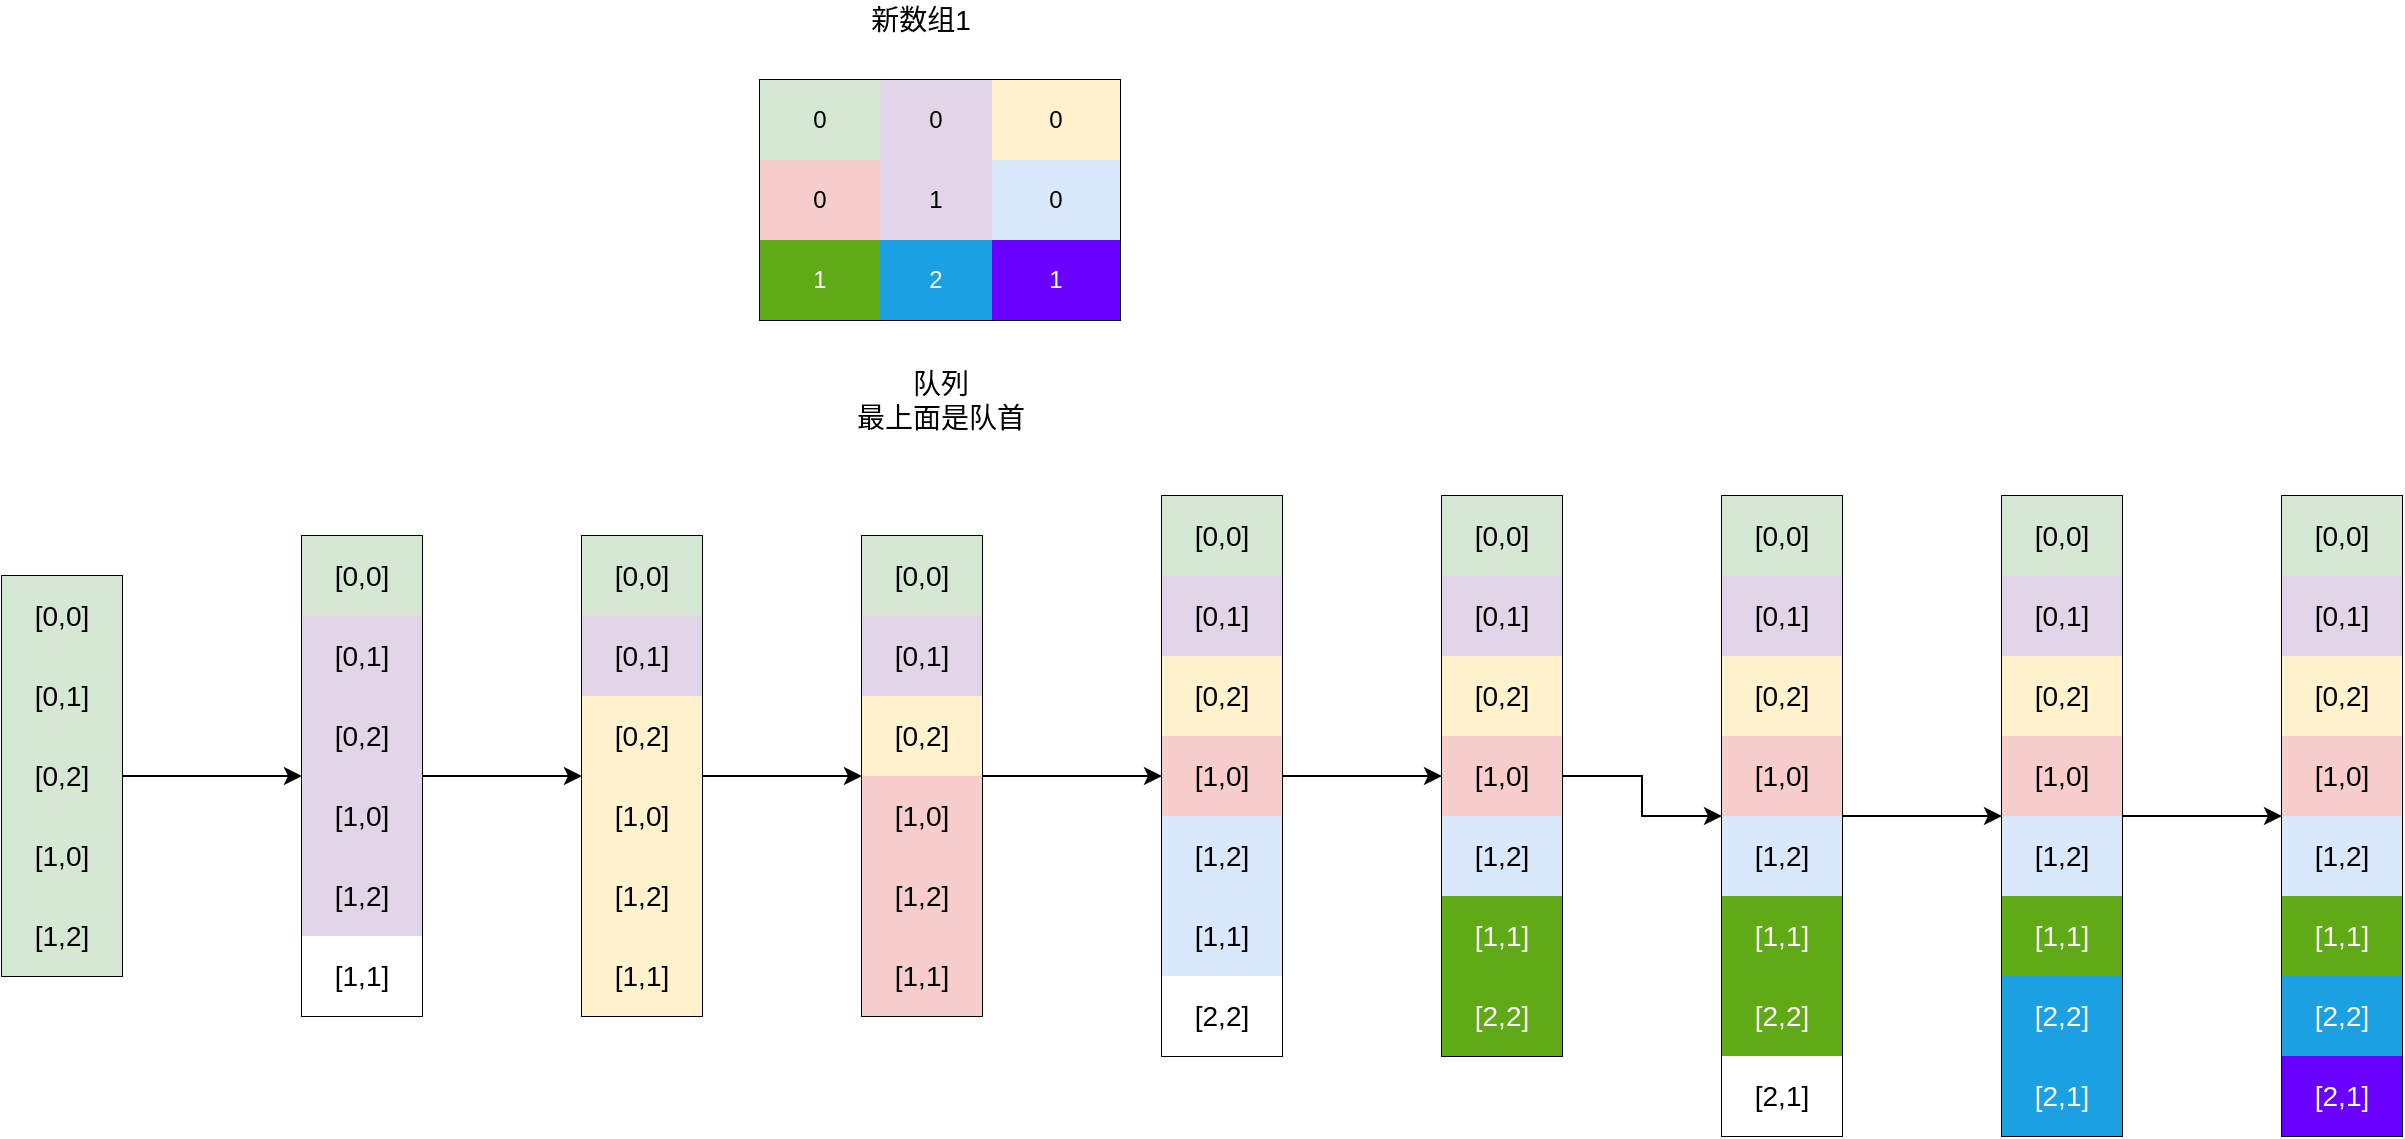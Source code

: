<mxfile version="15.8.7" type="device"><diagram id="gpqRvlJP2ENfsmj_Hd-X" name="第 1 页"><mxGraphModel dx="275" dy="749" grid="1" gridSize="10" guides="1" tooltips="1" connect="1" arrows="1" fold="1" page="1" pageScale="1" pageWidth="827" pageHeight="1169" math="0" shadow="0"><root><mxCell id="0"/><mxCell id="1" parent="0"/><mxCell id="A9WCzU37KXTnMRGUDedz-83" value="" style="shape=table;startSize=0;container=1;collapsible=0;childLayout=tableLayout;" vertex="1" parent="1"><mxGeometry x="1550" y="520" width="180" height="120" as="geometry"/></mxCell><mxCell id="A9WCzU37KXTnMRGUDedz-84" value="" style="shape=partialRectangle;collapsible=0;dropTarget=0;pointerEvents=0;fillColor=none;top=0;left=0;bottom=0;right=0;points=[[0,0.5],[1,0.5]];portConstraint=eastwest;" vertex="1" parent="A9WCzU37KXTnMRGUDedz-83"><mxGeometry width="180" height="40" as="geometry"/></mxCell><mxCell id="A9WCzU37KXTnMRGUDedz-85" value="0" style="shape=partialRectangle;html=1;whiteSpace=wrap;connectable=0;overflow=hidden;fillColor=#d5e8d4;top=0;left=0;bottom=0;right=0;pointerEvents=1;strokeColor=#82b366;" vertex="1" parent="A9WCzU37KXTnMRGUDedz-84"><mxGeometry width="60" height="40" as="geometry"><mxRectangle width="60" height="40" as="alternateBounds"/></mxGeometry></mxCell><mxCell id="A9WCzU37KXTnMRGUDedz-86" value="0" style="shape=partialRectangle;html=1;whiteSpace=wrap;connectable=0;overflow=hidden;fillColor=#e1d5e7;top=0;left=0;bottom=0;right=0;pointerEvents=1;strokeColor=#9673a6;" vertex="1" parent="A9WCzU37KXTnMRGUDedz-84"><mxGeometry x="60" width="56" height="40" as="geometry"><mxRectangle width="56" height="40" as="alternateBounds"/></mxGeometry></mxCell><mxCell id="A9WCzU37KXTnMRGUDedz-87" value="0" style="shape=partialRectangle;html=1;whiteSpace=wrap;connectable=0;overflow=hidden;fillColor=#fff2cc;top=0;left=0;bottom=0;right=0;pointerEvents=1;strokeColor=#d6b656;" vertex="1" parent="A9WCzU37KXTnMRGUDedz-84"><mxGeometry x="116" width="64" height="40" as="geometry"><mxRectangle width="64" height="40" as="alternateBounds"/></mxGeometry></mxCell><mxCell id="A9WCzU37KXTnMRGUDedz-88" value="" style="shape=partialRectangle;collapsible=0;dropTarget=0;pointerEvents=0;fillColor=none;top=0;left=0;bottom=0;right=0;points=[[0,0.5],[1,0.5]];portConstraint=eastwest;" vertex="1" parent="A9WCzU37KXTnMRGUDedz-83"><mxGeometry y="40" width="180" height="40" as="geometry"/></mxCell><mxCell id="A9WCzU37KXTnMRGUDedz-89" value="0" style="shape=partialRectangle;html=1;whiteSpace=wrap;connectable=0;overflow=hidden;fillColor=#f8cecc;top=0;left=0;bottom=0;right=0;pointerEvents=1;strokeColor=#b85450;" vertex="1" parent="A9WCzU37KXTnMRGUDedz-88"><mxGeometry width="60" height="40" as="geometry"><mxRectangle width="60" height="40" as="alternateBounds"/></mxGeometry></mxCell><mxCell id="A9WCzU37KXTnMRGUDedz-90" value="1" style="shape=partialRectangle;html=1;whiteSpace=wrap;connectable=0;overflow=hidden;fillColor=#e1d5e7;top=0;left=0;bottom=0;right=0;pointerEvents=1;strokeColor=#9673a6;" vertex="1" parent="A9WCzU37KXTnMRGUDedz-88"><mxGeometry x="60" width="56" height="40" as="geometry"><mxRectangle width="56" height="40" as="alternateBounds"/></mxGeometry></mxCell><mxCell id="A9WCzU37KXTnMRGUDedz-91" value="0" style="shape=partialRectangle;html=1;whiteSpace=wrap;connectable=0;overflow=hidden;fillColor=#dae8fc;top=0;left=0;bottom=0;right=0;pointerEvents=1;strokeColor=#6c8ebf;" vertex="1" parent="A9WCzU37KXTnMRGUDedz-88"><mxGeometry x="116" width="64" height="40" as="geometry"><mxRectangle width="64" height="40" as="alternateBounds"/></mxGeometry></mxCell><mxCell id="A9WCzU37KXTnMRGUDedz-92" value="" style="shape=partialRectangle;collapsible=0;dropTarget=0;pointerEvents=0;fillColor=none;top=0;left=0;bottom=0;right=0;points=[[0,0.5],[1,0.5]];portConstraint=eastwest;" vertex="1" parent="A9WCzU37KXTnMRGUDedz-83"><mxGeometry y="80" width="180" height="40" as="geometry"/></mxCell><mxCell id="A9WCzU37KXTnMRGUDedz-93" value="1" style="shape=partialRectangle;html=1;whiteSpace=wrap;connectable=0;overflow=hidden;fillColor=#60a917;top=0;left=0;bottom=0;right=0;pointerEvents=1;strokeColor=#2D7600;fontColor=#ffffff;" vertex="1" parent="A9WCzU37KXTnMRGUDedz-92"><mxGeometry width="60" height="40" as="geometry"><mxRectangle width="60" height="40" as="alternateBounds"/></mxGeometry></mxCell><mxCell id="A9WCzU37KXTnMRGUDedz-94" value="2" style="shape=partialRectangle;html=1;whiteSpace=wrap;connectable=0;overflow=hidden;fillColor=#1ba1e2;top=0;left=0;bottom=0;right=0;pointerEvents=1;fontColor=#ffffff;strokeColor=#006EAF;" vertex="1" parent="A9WCzU37KXTnMRGUDedz-92"><mxGeometry x="60" width="56" height="40" as="geometry"><mxRectangle width="56" height="40" as="alternateBounds"/></mxGeometry></mxCell><mxCell id="A9WCzU37KXTnMRGUDedz-95" value="1" style="shape=partialRectangle;html=1;whiteSpace=wrap;connectable=0;overflow=hidden;fillColor=#6a00ff;top=0;left=0;bottom=0;right=0;pointerEvents=1;fontColor=#ffffff;strokeColor=#3700CC;" vertex="1" parent="A9WCzU37KXTnMRGUDedz-92"><mxGeometry x="116" width="64" height="40" as="geometry"><mxRectangle width="64" height="40" as="alternateBounds"/></mxGeometry></mxCell><mxCell id="A9WCzU37KXTnMRGUDedz-96" value="新数组1" style="text;html=1;align=center;verticalAlign=middle;resizable=0;points=[];autosize=1;strokeColor=none;fillColor=none;fontSize=14;" vertex="1" parent="1"><mxGeometry x="1595" y="480" width="70" height="20" as="geometry"/></mxCell><mxCell id="A9WCzU37KXTnMRGUDedz-120" value="" style="edgeStyle=orthogonalEdgeStyle;rounded=0;orthogonalLoop=1;jettySize=auto;html=1;fontSize=14;" edge="1" parent="1" source="A9WCzU37KXTnMRGUDedz-97" target="A9WCzU37KXTnMRGUDedz-109"><mxGeometry relative="1" as="geometry"/></mxCell><mxCell id="A9WCzU37KXTnMRGUDedz-97" value="" style="shape=table;startSize=0;container=1;collapsible=0;childLayout=tableLayout;fontSize=14;" vertex="1" parent="1"><mxGeometry x="1171" y="768" width="60" height="200" as="geometry"/></mxCell><mxCell id="A9WCzU37KXTnMRGUDedz-98" value="" style="shape=partialRectangle;collapsible=0;dropTarget=0;pointerEvents=0;fillColor=none;top=0;left=0;bottom=0;right=0;points=[[0,0.5],[1,0.5]];portConstraint=eastwest;fontSize=14;" vertex="1" parent="A9WCzU37KXTnMRGUDedz-97"><mxGeometry width="60" height="40" as="geometry"/></mxCell><mxCell id="A9WCzU37KXTnMRGUDedz-99" value="[0,0]" style="shape=partialRectangle;html=1;whiteSpace=wrap;connectable=0;overflow=hidden;fillColor=#d5e8d4;top=0;left=0;bottom=0;right=0;pointerEvents=1;fontSize=14;strokeColor=#82b366;" vertex="1" parent="A9WCzU37KXTnMRGUDedz-98"><mxGeometry width="60" height="40" as="geometry"><mxRectangle width="60" height="40" as="alternateBounds"/></mxGeometry></mxCell><mxCell id="A9WCzU37KXTnMRGUDedz-100" value="" style="shape=partialRectangle;collapsible=0;dropTarget=0;pointerEvents=0;fillColor=none;top=0;left=0;bottom=0;right=0;points=[[0,0.5],[1,0.5]];portConstraint=eastwest;fontSize=14;" vertex="1" parent="A9WCzU37KXTnMRGUDedz-97"><mxGeometry y="40" width="60" height="40" as="geometry"/></mxCell><mxCell id="A9WCzU37KXTnMRGUDedz-101" value="&lt;span&gt;[0,1]&lt;/span&gt;" style="shape=partialRectangle;html=1;whiteSpace=wrap;connectable=0;overflow=hidden;fillColor=#d5e8d4;top=0;left=0;bottom=0;right=0;pointerEvents=1;fontSize=14;strokeColor=#82b366;" vertex="1" parent="A9WCzU37KXTnMRGUDedz-100"><mxGeometry width="60" height="40" as="geometry"><mxRectangle width="60" height="40" as="alternateBounds"/></mxGeometry></mxCell><mxCell id="A9WCzU37KXTnMRGUDedz-102" value="" style="shape=partialRectangle;collapsible=0;dropTarget=0;pointerEvents=0;fillColor=none;top=0;left=0;bottom=0;right=0;points=[[0,0.5],[1,0.5]];portConstraint=eastwest;fontSize=14;" vertex="1" parent="A9WCzU37KXTnMRGUDedz-97"><mxGeometry y="80" width="60" height="40" as="geometry"/></mxCell><mxCell id="A9WCzU37KXTnMRGUDedz-103" value="&lt;span&gt;[0,2]&lt;/span&gt;" style="shape=partialRectangle;html=1;whiteSpace=wrap;connectable=0;overflow=hidden;fillColor=#d5e8d4;top=0;left=0;bottom=0;right=0;pointerEvents=1;fontSize=14;strokeColor=#82b366;" vertex="1" parent="A9WCzU37KXTnMRGUDedz-102"><mxGeometry width="60" height="40" as="geometry"><mxRectangle width="60" height="40" as="alternateBounds"/></mxGeometry></mxCell><mxCell id="A9WCzU37KXTnMRGUDedz-104" value="" style="shape=partialRectangle;collapsible=0;dropTarget=0;pointerEvents=0;fillColor=none;top=0;left=0;bottom=0;right=0;points=[[0,0.5],[1,0.5]];portConstraint=eastwest;fontSize=14;" vertex="1" parent="A9WCzU37KXTnMRGUDedz-97"><mxGeometry y="120" width="60" height="40" as="geometry"/></mxCell><mxCell id="A9WCzU37KXTnMRGUDedz-105" value="&lt;span&gt;[1,0]&lt;/span&gt;" style="shape=partialRectangle;html=1;whiteSpace=wrap;connectable=0;overflow=hidden;fillColor=#d5e8d4;top=0;left=0;bottom=0;right=0;pointerEvents=1;fontSize=14;strokeColor=#82b366;" vertex="1" parent="A9WCzU37KXTnMRGUDedz-104"><mxGeometry width="60" height="40" as="geometry"><mxRectangle width="60" height="40" as="alternateBounds"/></mxGeometry></mxCell><mxCell id="A9WCzU37KXTnMRGUDedz-106" style="shape=partialRectangle;collapsible=0;dropTarget=0;pointerEvents=0;fillColor=none;top=0;left=0;bottom=0;right=0;points=[[0,0.5],[1,0.5]];portConstraint=eastwest;fontSize=14;" vertex="1" parent="A9WCzU37KXTnMRGUDedz-97"><mxGeometry y="160" width="60" height="40" as="geometry"/></mxCell><mxCell id="A9WCzU37KXTnMRGUDedz-107" value="&lt;span&gt;[1,2]&lt;/span&gt;" style="shape=partialRectangle;html=1;whiteSpace=wrap;connectable=0;overflow=hidden;fillColor=#d5e8d4;top=0;left=0;bottom=0;right=0;pointerEvents=1;fontSize=14;strokeColor=#82b366;" vertex="1" parent="A9WCzU37KXTnMRGUDedz-106"><mxGeometry width="60" height="40" as="geometry"><mxRectangle width="60" height="40" as="alternateBounds"/></mxGeometry></mxCell><mxCell id="A9WCzU37KXTnMRGUDedz-108" value="队列&lt;br&gt;最上面是队首&lt;br&gt;" style="text;html=1;align=center;verticalAlign=middle;resizable=0;points=[];autosize=1;strokeColor=none;fillColor=none;fontSize=14;" vertex="1" parent="1"><mxGeometry x="1590" y="660" width="100" height="40" as="geometry"/></mxCell><mxCell id="A9WCzU37KXTnMRGUDedz-142" value="" style="edgeStyle=orthogonalEdgeStyle;rounded=0;orthogonalLoop=1;jettySize=auto;html=1;fontSize=14;" edge="1" parent="1" source="A9WCzU37KXTnMRGUDedz-109" target="A9WCzU37KXTnMRGUDedz-129"><mxGeometry relative="1" as="geometry"/></mxCell><mxCell id="A9WCzU37KXTnMRGUDedz-109" value="" style="shape=table;startSize=0;container=1;collapsible=0;childLayout=tableLayout;fontSize=14;" vertex="1" parent="1"><mxGeometry x="1321" y="748" width="60" height="240" as="geometry"/></mxCell><mxCell id="A9WCzU37KXTnMRGUDedz-110" value="" style="shape=partialRectangle;collapsible=0;dropTarget=0;pointerEvents=0;fillColor=none;top=0;left=0;bottom=0;right=0;points=[[0,0.5],[1,0.5]];portConstraint=eastwest;fontSize=14;" vertex="1" parent="A9WCzU37KXTnMRGUDedz-109"><mxGeometry width="60" height="40" as="geometry"/></mxCell><mxCell id="A9WCzU37KXTnMRGUDedz-111" value="[0,0]" style="shape=partialRectangle;html=1;whiteSpace=wrap;connectable=0;overflow=hidden;fillColor=#d5e8d4;top=0;left=0;bottom=0;right=0;pointerEvents=1;fontSize=14;strokeColor=#82b366;" vertex="1" parent="A9WCzU37KXTnMRGUDedz-110"><mxGeometry width="60" height="40" as="geometry"><mxRectangle width="60" height="40" as="alternateBounds"/></mxGeometry></mxCell><mxCell id="A9WCzU37KXTnMRGUDedz-112" value="" style="shape=partialRectangle;collapsible=0;dropTarget=0;pointerEvents=0;fillColor=none;top=0;left=0;bottom=0;right=0;points=[[0,0.5],[1,0.5]];portConstraint=eastwest;fontSize=14;" vertex="1" parent="A9WCzU37KXTnMRGUDedz-109"><mxGeometry y="40" width="60" height="40" as="geometry"/></mxCell><mxCell id="A9WCzU37KXTnMRGUDedz-113" value="&lt;span&gt;[0,1]&lt;/span&gt;" style="shape=partialRectangle;html=1;whiteSpace=wrap;connectable=0;overflow=hidden;fillColor=#e1d5e7;top=0;left=0;bottom=0;right=0;pointerEvents=1;fontSize=14;strokeColor=#9673a6;" vertex="1" parent="A9WCzU37KXTnMRGUDedz-112"><mxGeometry width="60" height="40" as="geometry"><mxRectangle width="60" height="40" as="alternateBounds"/></mxGeometry></mxCell><mxCell id="A9WCzU37KXTnMRGUDedz-114" value="" style="shape=partialRectangle;collapsible=0;dropTarget=0;pointerEvents=0;fillColor=none;top=0;left=0;bottom=0;right=0;points=[[0,0.5],[1,0.5]];portConstraint=eastwest;fontSize=14;" vertex="1" parent="A9WCzU37KXTnMRGUDedz-109"><mxGeometry y="80" width="60" height="40" as="geometry"/></mxCell><mxCell id="A9WCzU37KXTnMRGUDedz-115" value="&lt;span&gt;[0,2]&lt;/span&gt;" style="shape=partialRectangle;html=1;whiteSpace=wrap;connectable=0;overflow=hidden;fillColor=#e1d5e7;top=0;left=0;bottom=0;right=0;pointerEvents=1;fontSize=14;strokeColor=#9673a6;" vertex="1" parent="A9WCzU37KXTnMRGUDedz-114"><mxGeometry width="60" height="40" as="geometry"><mxRectangle width="60" height="40" as="alternateBounds"/></mxGeometry></mxCell><mxCell id="A9WCzU37KXTnMRGUDedz-116" value="" style="shape=partialRectangle;collapsible=0;dropTarget=0;pointerEvents=0;fillColor=none;top=0;left=0;bottom=0;right=0;points=[[0,0.5],[1,0.5]];portConstraint=eastwest;fontSize=14;" vertex="1" parent="A9WCzU37KXTnMRGUDedz-109"><mxGeometry y="120" width="60" height="40" as="geometry"/></mxCell><mxCell id="A9WCzU37KXTnMRGUDedz-117" value="&lt;span&gt;[1,0]&lt;/span&gt;" style="shape=partialRectangle;html=1;whiteSpace=wrap;connectable=0;overflow=hidden;fillColor=#e1d5e7;top=0;left=0;bottom=0;right=0;pointerEvents=1;fontSize=14;strokeColor=#9673a6;" vertex="1" parent="A9WCzU37KXTnMRGUDedz-116"><mxGeometry width="60" height="40" as="geometry"><mxRectangle width="60" height="40" as="alternateBounds"/></mxGeometry></mxCell><mxCell id="A9WCzU37KXTnMRGUDedz-118" style="shape=partialRectangle;collapsible=0;dropTarget=0;pointerEvents=0;fillColor=none;top=0;left=0;bottom=0;right=0;points=[[0,0.5],[1,0.5]];portConstraint=eastwest;fontSize=14;" vertex="1" parent="A9WCzU37KXTnMRGUDedz-109"><mxGeometry y="160" width="60" height="40" as="geometry"/></mxCell><mxCell id="A9WCzU37KXTnMRGUDedz-119" value="&lt;span&gt;[1,2]&lt;/span&gt;" style="shape=partialRectangle;html=1;whiteSpace=wrap;connectable=0;overflow=hidden;fillColor=#e1d5e7;top=0;left=0;bottom=0;right=0;pointerEvents=1;fontSize=14;strokeColor=#9673a6;" vertex="1" parent="A9WCzU37KXTnMRGUDedz-118"><mxGeometry width="60" height="40" as="geometry"><mxRectangle width="60" height="40" as="alternateBounds"/></mxGeometry></mxCell><mxCell id="A9WCzU37KXTnMRGUDedz-125" style="shape=partialRectangle;collapsible=0;dropTarget=0;pointerEvents=0;fillColor=none;top=0;left=0;bottom=0;right=0;points=[[0,0.5],[1,0.5]];portConstraint=eastwest;fontSize=14;" vertex="1" parent="A9WCzU37KXTnMRGUDedz-109"><mxGeometry y="200" width="60" height="40" as="geometry"/></mxCell><mxCell id="A9WCzU37KXTnMRGUDedz-126" value="[1,1]" style="shape=partialRectangle;html=1;whiteSpace=wrap;connectable=0;overflow=hidden;top=0;left=0;bottom=0;right=0;pointerEvents=1;fontSize=14;" vertex="1" parent="A9WCzU37KXTnMRGUDedz-125"><mxGeometry width="60" height="40" as="geometry"><mxRectangle width="60" height="40" as="alternateBounds"/></mxGeometry></mxCell><mxCell id="A9WCzU37KXTnMRGUDedz-158" value="" style="edgeStyle=orthogonalEdgeStyle;rounded=0;orthogonalLoop=1;jettySize=auto;html=1;fontSize=14;" edge="1" parent="1" source="A9WCzU37KXTnMRGUDedz-129" target="A9WCzU37KXTnMRGUDedz-145"><mxGeometry relative="1" as="geometry"/></mxCell><mxCell id="A9WCzU37KXTnMRGUDedz-129" value="" style="shape=table;startSize=0;container=1;collapsible=0;childLayout=tableLayout;fontSize=14;" vertex="1" parent="1"><mxGeometry x="1461" y="748" width="60" height="240" as="geometry"/></mxCell><mxCell id="A9WCzU37KXTnMRGUDedz-130" value="" style="shape=partialRectangle;collapsible=0;dropTarget=0;pointerEvents=0;fillColor=none;top=0;left=0;bottom=0;right=0;points=[[0,0.5],[1,0.5]];portConstraint=eastwest;fontSize=14;" vertex="1" parent="A9WCzU37KXTnMRGUDedz-129"><mxGeometry width="60" height="40" as="geometry"/></mxCell><mxCell id="A9WCzU37KXTnMRGUDedz-131" value="[0,0]" style="shape=partialRectangle;html=1;whiteSpace=wrap;connectable=0;overflow=hidden;fillColor=#d5e8d4;top=0;left=0;bottom=0;right=0;pointerEvents=1;fontSize=14;strokeColor=#82b366;" vertex="1" parent="A9WCzU37KXTnMRGUDedz-130"><mxGeometry width="60" height="40" as="geometry"><mxRectangle width="60" height="40" as="alternateBounds"/></mxGeometry></mxCell><mxCell id="A9WCzU37KXTnMRGUDedz-132" value="" style="shape=partialRectangle;collapsible=0;dropTarget=0;pointerEvents=0;fillColor=none;top=0;left=0;bottom=0;right=0;points=[[0,0.5],[1,0.5]];portConstraint=eastwest;fontSize=14;" vertex="1" parent="A9WCzU37KXTnMRGUDedz-129"><mxGeometry y="40" width="60" height="40" as="geometry"/></mxCell><mxCell id="A9WCzU37KXTnMRGUDedz-133" value="&lt;span&gt;[0,1]&lt;/span&gt;" style="shape=partialRectangle;html=1;whiteSpace=wrap;connectable=0;overflow=hidden;fillColor=#e1d5e7;top=0;left=0;bottom=0;right=0;pointerEvents=1;fontSize=14;strokeColor=#9673a6;" vertex="1" parent="A9WCzU37KXTnMRGUDedz-132"><mxGeometry width="60" height="40" as="geometry"><mxRectangle width="60" height="40" as="alternateBounds"/></mxGeometry></mxCell><mxCell id="A9WCzU37KXTnMRGUDedz-134" value="" style="shape=partialRectangle;collapsible=0;dropTarget=0;pointerEvents=0;fillColor=none;top=0;left=0;bottom=0;right=0;points=[[0,0.5],[1,0.5]];portConstraint=eastwest;fontSize=14;" vertex="1" parent="A9WCzU37KXTnMRGUDedz-129"><mxGeometry y="80" width="60" height="40" as="geometry"/></mxCell><mxCell id="A9WCzU37KXTnMRGUDedz-135" value="&lt;span&gt;[0,2]&lt;/span&gt;" style="shape=partialRectangle;html=1;whiteSpace=wrap;connectable=0;overflow=hidden;fillColor=#fff2cc;top=0;left=0;bottom=0;right=0;pointerEvents=1;fontSize=14;strokeColor=#d6b656;" vertex="1" parent="A9WCzU37KXTnMRGUDedz-134"><mxGeometry width="60" height="40" as="geometry"><mxRectangle width="60" height="40" as="alternateBounds"/></mxGeometry></mxCell><mxCell id="A9WCzU37KXTnMRGUDedz-136" value="" style="shape=partialRectangle;collapsible=0;dropTarget=0;pointerEvents=0;fillColor=none;top=0;left=0;bottom=0;right=0;points=[[0,0.5],[1,0.5]];portConstraint=eastwest;fontSize=14;" vertex="1" parent="A9WCzU37KXTnMRGUDedz-129"><mxGeometry y="120" width="60" height="40" as="geometry"/></mxCell><mxCell id="A9WCzU37KXTnMRGUDedz-137" value="&lt;span&gt;[1,0]&lt;/span&gt;" style="shape=partialRectangle;html=1;whiteSpace=wrap;connectable=0;overflow=hidden;fillColor=#fff2cc;top=0;left=0;bottom=0;right=0;pointerEvents=1;fontSize=14;strokeColor=#d6b656;" vertex="1" parent="A9WCzU37KXTnMRGUDedz-136"><mxGeometry width="60" height="40" as="geometry"><mxRectangle width="60" height="40" as="alternateBounds"/></mxGeometry></mxCell><mxCell id="A9WCzU37KXTnMRGUDedz-138" style="shape=partialRectangle;collapsible=0;dropTarget=0;pointerEvents=0;fillColor=none;top=0;left=0;bottom=0;right=0;points=[[0,0.5],[1,0.5]];portConstraint=eastwest;fontSize=14;" vertex="1" parent="A9WCzU37KXTnMRGUDedz-129"><mxGeometry y="160" width="60" height="40" as="geometry"/></mxCell><mxCell id="A9WCzU37KXTnMRGUDedz-139" value="&lt;span&gt;[1,2]&lt;/span&gt;" style="shape=partialRectangle;html=1;whiteSpace=wrap;connectable=0;overflow=hidden;fillColor=#fff2cc;top=0;left=0;bottom=0;right=0;pointerEvents=1;fontSize=14;strokeColor=#d6b656;" vertex="1" parent="A9WCzU37KXTnMRGUDedz-138"><mxGeometry width="60" height="40" as="geometry"><mxRectangle width="60" height="40" as="alternateBounds"/></mxGeometry></mxCell><mxCell id="A9WCzU37KXTnMRGUDedz-140" style="shape=partialRectangle;collapsible=0;dropTarget=0;pointerEvents=0;fillColor=none;top=0;left=0;bottom=0;right=0;points=[[0,0.5],[1,0.5]];portConstraint=eastwest;fontSize=14;" vertex="1" parent="A9WCzU37KXTnMRGUDedz-129"><mxGeometry y="200" width="60" height="40" as="geometry"/></mxCell><mxCell id="A9WCzU37KXTnMRGUDedz-141" value="[1,1]" style="shape=partialRectangle;html=1;whiteSpace=wrap;connectable=0;overflow=hidden;fillColor=#fff2cc;top=0;left=0;bottom=0;right=0;pointerEvents=1;fontSize=14;strokeColor=#d6b656;" vertex="1" parent="A9WCzU37KXTnMRGUDedz-140"><mxGeometry width="60" height="40" as="geometry"><mxRectangle width="60" height="40" as="alternateBounds"/></mxGeometry></mxCell><mxCell id="A9WCzU37KXTnMRGUDedz-172" value="" style="edgeStyle=orthogonalEdgeStyle;rounded=0;orthogonalLoop=1;jettySize=auto;html=1;fontSize=14;" edge="1" parent="1" source="A9WCzU37KXTnMRGUDedz-145" target="A9WCzU37KXTnMRGUDedz-159"><mxGeometry relative="1" as="geometry"/></mxCell><mxCell id="A9WCzU37KXTnMRGUDedz-145" value="" style="shape=table;startSize=0;container=1;collapsible=0;childLayout=tableLayout;fontSize=14;" vertex="1" parent="1"><mxGeometry x="1601" y="748" width="60" height="240" as="geometry"/></mxCell><mxCell id="A9WCzU37KXTnMRGUDedz-146" value="" style="shape=partialRectangle;collapsible=0;dropTarget=0;pointerEvents=0;fillColor=none;top=0;left=0;bottom=0;right=0;points=[[0,0.5],[1,0.5]];portConstraint=eastwest;fontSize=14;" vertex="1" parent="A9WCzU37KXTnMRGUDedz-145"><mxGeometry width="60" height="40" as="geometry"/></mxCell><mxCell id="A9WCzU37KXTnMRGUDedz-147" value="[0,0]" style="shape=partialRectangle;html=1;whiteSpace=wrap;connectable=0;overflow=hidden;fillColor=#d5e8d4;top=0;left=0;bottom=0;right=0;pointerEvents=1;fontSize=14;strokeColor=#82b366;" vertex="1" parent="A9WCzU37KXTnMRGUDedz-146"><mxGeometry width="60" height="40" as="geometry"><mxRectangle width="60" height="40" as="alternateBounds"/></mxGeometry></mxCell><mxCell id="A9WCzU37KXTnMRGUDedz-148" value="" style="shape=partialRectangle;collapsible=0;dropTarget=0;pointerEvents=0;fillColor=none;top=0;left=0;bottom=0;right=0;points=[[0,0.5],[1,0.5]];portConstraint=eastwest;fontSize=14;" vertex="1" parent="A9WCzU37KXTnMRGUDedz-145"><mxGeometry y="40" width="60" height="40" as="geometry"/></mxCell><mxCell id="A9WCzU37KXTnMRGUDedz-149" value="&lt;span&gt;[0,1]&lt;/span&gt;" style="shape=partialRectangle;html=1;whiteSpace=wrap;connectable=0;overflow=hidden;fillColor=#e1d5e7;top=0;left=0;bottom=0;right=0;pointerEvents=1;fontSize=14;strokeColor=#9673a6;" vertex="1" parent="A9WCzU37KXTnMRGUDedz-148"><mxGeometry width="60" height="40" as="geometry"><mxRectangle width="60" height="40" as="alternateBounds"/></mxGeometry></mxCell><mxCell id="A9WCzU37KXTnMRGUDedz-150" value="" style="shape=partialRectangle;collapsible=0;dropTarget=0;pointerEvents=0;fillColor=none;top=0;left=0;bottom=0;right=0;points=[[0,0.5],[1,0.5]];portConstraint=eastwest;fontSize=14;" vertex="1" parent="A9WCzU37KXTnMRGUDedz-145"><mxGeometry y="80" width="60" height="40" as="geometry"/></mxCell><mxCell id="A9WCzU37KXTnMRGUDedz-151" value="&lt;span&gt;[0,2]&lt;/span&gt;" style="shape=partialRectangle;html=1;whiteSpace=wrap;connectable=0;overflow=hidden;fillColor=#fff2cc;top=0;left=0;bottom=0;right=0;pointerEvents=1;fontSize=14;strokeColor=#d6b656;" vertex="1" parent="A9WCzU37KXTnMRGUDedz-150"><mxGeometry width="60" height="40" as="geometry"><mxRectangle width="60" height="40" as="alternateBounds"/></mxGeometry></mxCell><mxCell id="A9WCzU37KXTnMRGUDedz-152" value="" style="shape=partialRectangle;collapsible=0;dropTarget=0;pointerEvents=0;fillColor=none;top=0;left=0;bottom=0;right=0;points=[[0,0.5],[1,0.5]];portConstraint=eastwest;fontSize=14;" vertex="1" parent="A9WCzU37KXTnMRGUDedz-145"><mxGeometry y="120" width="60" height="40" as="geometry"/></mxCell><mxCell id="A9WCzU37KXTnMRGUDedz-153" value="&lt;span&gt;[1,0]&lt;/span&gt;" style="shape=partialRectangle;html=1;whiteSpace=wrap;connectable=0;overflow=hidden;fillColor=#f8cecc;top=0;left=0;bottom=0;right=0;pointerEvents=1;fontSize=14;strokeColor=#b85450;" vertex="1" parent="A9WCzU37KXTnMRGUDedz-152"><mxGeometry width="60" height="40" as="geometry"><mxRectangle width="60" height="40" as="alternateBounds"/></mxGeometry></mxCell><mxCell id="A9WCzU37KXTnMRGUDedz-154" style="shape=partialRectangle;collapsible=0;dropTarget=0;pointerEvents=0;fillColor=none;top=0;left=0;bottom=0;right=0;points=[[0,0.5],[1,0.5]];portConstraint=eastwest;fontSize=14;" vertex="1" parent="A9WCzU37KXTnMRGUDedz-145"><mxGeometry y="160" width="60" height="40" as="geometry"/></mxCell><mxCell id="A9WCzU37KXTnMRGUDedz-155" value="&lt;span&gt;[1,2]&lt;/span&gt;" style="shape=partialRectangle;html=1;whiteSpace=wrap;connectable=0;overflow=hidden;fillColor=#f8cecc;top=0;left=0;bottom=0;right=0;pointerEvents=1;fontSize=14;strokeColor=#b85450;" vertex="1" parent="A9WCzU37KXTnMRGUDedz-154"><mxGeometry width="60" height="40" as="geometry"><mxRectangle width="60" height="40" as="alternateBounds"/></mxGeometry></mxCell><mxCell id="A9WCzU37KXTnMRGUDedz-156" style="shape=partialRectangle;collapsible=0;dropTarget=0;pointerEvents=0;fillColor=none;top=0;left=0;bottom=0;right=0;points=[[0,0.5],[1,0.5]];portConstraint=eastwest;fontSize=14;" vertex="1" parent="A9WCzU37KXTnMRGUDedz-145"><mxGeometry y="200" width="60" height="40" as="geometry"/></mxCell><mxCell id="A9WCzU37KXTnMRGUDedz-157" value="[1,1]" style="shape=partialRectangle;html=1;whiteSpace=wrap;connectable=0;overflow=hidden;fillColor=#f8cecc;top=0;left=0;bottom=0;right=0;pointerEvents=1;fontSize=14;strokeColor=#b85450;" vertex="1" parent="A9WCzU37KXTnMRGUDedz-156"><mxGeometry width="60" height="40" as="geometry"><mxRectangle width="60" height="40" as="alternateBounds"/></mxGeometry></mxCell><mxCell id="A9WCzU37KXTnMRGUDedz-192" value="" style="edgeStyle=orthogonalEdgeStyle;rounded=0;orthogonalLoop=1;jettySize=auto;html=1;fontSize=14;" edge="1" parent="1" source="A9WCzU37KXTnMRGUDedz-159" target="A9WCzU37KXTnMRGUDedz-177"><mxGeometry relative="1" as="geometry"/></mxCell><mxCell id="A9WCzU37KXTnMRGUDedz-159" value="" style="shape=table;startSize=0;container=1;collapsible=0;childLayout=tableLayout;fontSize=14;" vertex="1" parent="1"><mxGeometry x="1751" y="728" width="60" height="280" as="geometry"/></mxCell><mxCell id="A9WCzU37KXTnMRGUDedz-160" value="" style="shape=partialRectangle;collapsible=0;dropTarget=0;pointerEvents=0;fillColor=none;top=0;left=0;bottom=0;right=0;points=[[0,0.5],[1,0.5]];portConstraint=eastwest;fontSize=14;" vertex="1" parent="A9WCzU37KXTnMRGUDedz-159"><mxGeometry width="60" height="40" as="geometry"/></mxCell><mxCell id="A9WCzU37KXTnMRGUDedz-161" value="[0,0]" style="shape=partialRectangle;html=1;whiteSpace=wrap;connectable=0;overflow=hidden;fillColor=#d5e8d4;top=0;left=0;bottom=0;right=0;pointerEvents=1;fontSize=14;strokeColor=#82b366;" vertex="1" parent="A9WCzU37KXTnMRGUDedz-160"><mxGeometry width="60" height="40" as="geometry"><mxRectangle width="60" height="40" as="alternateBounds"/></mxGeometry></mxCell><mxCell id="A9WCzU37KXTnMRGUDedz-162" value="" style="shape=partialRectangle;collapsible=0;dropTarget=0;pointerEvents=0;fillColor=none;top=0;left=0;bottom=0;right=0;points=[[0,0.5],[1,0.5]];portConstraint=eastwest;fontSize=14;" vertex="1" parent="A9WCzU37KXTnMRGUDedz-159"><mxGeometry y="40" width="60" height="40" as="geometry"/></mxCell><mxCell id="A9WCzU37KXTnMRGUDedz-163" value="&lt;span&gt;[0,1]&lt;/span&gt;" style="shape=partialRectangle;html=1;whiteSpace=wrap;connectable=0;overflow=hidden;fillColor=#e1d5e7;top=0;left=0;bottom=0;right=0;pointerEvents=1;fontSize=14;strokeColor=#9673a6;" vertex="1" parent="A9WCzU37KXTnMRGUDedz-162"><mxGeometry width="60" height="40" as="geometry"><mxRectangle width="60" height="40" as="alternateBounds"/></mxGeometry></mxCell><mxCell id="A9WCzU37KXTnMRGUDedz-164" value="" style="shape=partialRectangle;collapsible=0;dropTarget=0;pointerEvents=0;fillColor=none;top=0;left=0;bottom=0;right=0;points=[[0,0.5],[1,0.5]];portConstraint=eastwest;fontSize=14;" vertex="1" parent="A9WCzU37KXTnMRGUDedz-159"><mxGeometry y="80" width="60" height="40" as="geometry"/></mxCell><mxCell id="A9WCzU37KXTnMRGUDedz-165" value="&lt;span&gt;[0,2]&lt;/span&gt;" style="shape=partialRectangle;html=1;whiteSpace=wrap;connectable=0;overflow=hidden;fillColor=#fff2cc;top=0;left=0;bottom=0;right=0;pointerEvents=1;fontSize=14;strokeColor=#d6b656;" vertex="1" parent="A9WCzU37KXTnMRGUDedz-164"><mxGeometry width="60" height="40" as="geometry"><mxRectangle width="60" height="40" as="alternateBounds"/></mxGeometry></mxCell><mxCell id="A9WCzU37KXTnMRGUDedz-166" value="" style="shape=partialRectangle;collapsible=0;dropTarget=0;pointerEvents=0;fillColor=none;top=0;left=0;bottom=0;right=0;points=[[0,0.5],[1,0.5]];portConstraint=eastwest;fontSize=14;" vertex="1" parent="A9WCzU37KXTnMRGUDedz-159"><mxGeometry y="120" width="60" height="40" as="geometry"/></mxCell><mxCell id="A9WCzU37KXTnMRGUDedz-167" value="&lt;span&gt;[1,0]&lt;/span&gt;" style="shape=partialRectangle;html=1;whiteSpace=wrap;connectable=0;overflow=hidden;fillColor=#f8cecc;top=0;left=0;bottom=0;right=0;pointerEvents=1;fontSize=14;strokeColor=#b85450;" vertex="1" parent="A9WCzU37KXTnMRGUDedz-166"><mxGeometry width="60" height="40" as="geometry"><mxRectangle width="60" height="40" as="alternateBounds"/></mxGeometry></mxCell><mxCell id="A9WCzU37KXTnMRGUDedz-168" style="shape=partialRectangle;collapsible=0;dropTarget=0;pointerEvents=0;fillColor=none;top=0;left=0;bottom=0;right=0;points=[[0,0.5],[1,0.5]];portConstraint=eastwest;fontSize=14;" vertex="1" parent="A9WCzU37KXTnMRGUDedz-159"><mxGeometry y="160" width="60" height="40" as="geometry"/></mxCell><mxCell id="A9WCzU37KXTnMRGUDedz-169" value="&lt;span&gt;[1,2]&lt;/span&gt;" style="shape=partialRectangle;html=1;whiteSpace=wrap;connectable=0;overflow=hidden;fillColor=#dae8fc;top=0;left=0;bottom=0;right=0;pointerEvents=1;fontSize=14;strokeColor=#6c8ebf;" vertex="1" parent="A9WCzU37KXTnMRGUDedz-168"><mxGeometry width="60" height="40" as="geometry"><mxRectangle width="60" height="40" as="alternateBounds"/></mxGeometry></mxCell><mxCell id="A9WCzU37KXTnMRGUDedz-170" style="shape=partialRectangle;collapsible=0;dropTarget=0;pointerEvents=0;fillColor=none;top=0;left=0;bottom=0;right=0;points=[[0,0.5],[1,0.5]];portConstraint=eastwest;fontSize=14;" vertex="1" parent="A9WCzU37KXTnMRGUDedz-159"><mxGeometry y="200" width="60" height="40" as="geometry"/></mxCell><mxCell id="A9WCzU37KXTnMRGUDedz-171" value="[1,1]" style="shape=partialRectangle;html=1;whiteSpace=wrap;connectable=0;overflow=hidden;fillColor=#dae8fc;top=0;left=0;bottom=0;right=0;pointerEvents=1;fontSize=14;strokeColor=#6c8ebf;" vertex="1" parent="A9WCzU37KXTnMRGUDedz-170"><mxGeometry width="60" height="40" as="geometry"><mxRectangle width="60" height="40" as="alternateBounds"/></mxGeometry></mxCell><mxCell id="A9WCzU37KXTnMRGUDedz-175" style="shape=partialRectangle;collapsible=0;dropTarget=0;pointerEvents=0;fillColor=none;top=0;left=0;bottom=0;right=0;points=[[0,0.5],[1,0.5]];portConstraint=eastwest;fontSize=14;" vertex="1" parent="A9WCzU37KXTnMRGUDedz-159"><mxGeometry y="240" width="60" height="40" as="geometry"/></mxCell><mxCell id="A9WCzU37KXTnMRGUDedz-176" value="[2,2]" style="shape=partialRectangle;html=1;whiteSpace=wrap;connectable=0;overflow=hidden;top=0;left=0;bottom=0;right=0;pointerEvents=1;fontSize=14;" vertex="1" parent="A9WCzU37KXTnMRGUDedz-175"><mxGeometry width="60" height="40" as="geometry"><mxRectangle width="60" height="40" as="alternateBounds"/></mxGeometry></mxCell><mxCell id="A9WCzU37KXTnMRGUDedz-208" value="" style="edgeStyle=orthogonalEdgeStyle;rounded=0;orthogonalLoop=1;jettySize=auto;html=1;fontSize=14;" edge="1" parent="1" source="A9WCzU37KXTnMRGUDedz-177" target="A9WCzU37KXTnMRGUDedz-193"><mxGeometry relative="1" as="geometry"/></mxCell><mxCell id="A9WCzU37KXTnMRGUDedz-177" value="" style="shape=table;startSize=0;container=1;collapsible=0;childLayout=tableLayout;fontSize=14;" vertex="1" parent="1"><mxGeometry x="1891" y="728" width="60" height="280" as="geometry"/></mxCell><mxCell id="A9WCzU37KXTnMRGUDedz-178" value="" style="shape=partialRectangle;collapsible=0;dropTarget=0;pointerEvents=0;fillColor=none;top=0;left=0;bottom=0;right=0;points=[[0,0.5],[1,0.5]];portConstraint=eastwest;fontSize=14;" vertex="1" parent="A9WCzU37KXTnMRGUDedz-177"><mxGeometry width="60" height="40" as="geometry"/></mxCell><mxCell id="A9WCzU37KXTnMRGUDedz-179" value="[0,0]" style="shape=partialRectangle;html=1;whiteSpace=wrap;connectable=0;overflow=hidden;fillColor=#d5e8d4;top=0;left=0;bottom=0;right=0;pointerEvents=1;fontSize=14;strokeColor=#82b366;" vertex="1" parent="A9WCzU37KXTnMRGUDedz-178"><mxGeometry width="60" height="40" as="geometry"><mxRectangle width="60" height="40" as="alternateBounds"/></mxGeometry></mxCell><mxCell id="A9WCzU37KXTnMRGUDedz-180" value="" style="shape=partialRectangle;collapsible=0;dropTarget=0;pointerEvents=0;fillColor=none;top=0;left=0;bottom=0;right=0;points=[[0,0.5],[1,0.5]];portConstraint=eastwest;fontSize=14;" vertex="1" parent="A9WCzU37KXTnMRGUDedz-177"><mxGeometry y="40" width="60" height="40" as="geometry"/></mxCell><mxCell id="A9WCzU37KXTnMRGUDedz-181" value="&lt;span&gt;[0,1]&lt;/span&gt;" style="shape=partialRectangle;html=1;whiteSpace=wrap;connectable=0;overflow=hidden;fillColor=#e1d5e7;top=0;left=0;bottom=0;right=0;pointerEvents=1;fontSize=14;strokeColor=#9673a6;" vertex="1" parent="A9WCzU37KXTnMRGUDedz-180"><mxGeometry width="60" height="40" as="geometry"><mxRectangle width="60" height="40" as="alternateBounds"/></mxGeometry></mxCell><mxCell id="A9WCzU37KXTnMRGUDedz-182" value="" style="shape=partialRectangle;collapsible=0;dropTarget=0;pointerEvents=0;fillColor=none;top=0;left=0;bottom=0;right=0;points=[[0,0.5],[1,0.5]];portConstraint=eastwest;fontSize=14;" vertex="1" parent="A9WCzU37KXTnMRGUDedz-177"><mxGeometry y="80" width="60" height="40" as="geometry"/></mxCell><mxCell id="A9WCzU37KXTnMRGUDedz-183" value="&lt;span&gt;[0,2]&lt;/span&gt;" style="shape=partialRectangle;html=1;whiteSpace=wrap;connectable=0;overflow=hidden;fillColor=#fff2cc;top=0;left=0;bottom=0;right=0;pointerEvents=1;fontSize=14;strokeColor=#d6b656;" vertex="1" parent="A9WCzU37KXTnMRGUDedz-182"><mxGeometry width="60" height="40" as="geometry"><mxRectangle width="60" height="40" as="alternateBounds"/></mxGeometry></mxCell><mxCell id="A9WCzU37KXTnMRGUDedz-184" value="" style="shape=partialRectangle;collapsible=0;dropTarget=0;pointerEvents=0;fillColor=none;top=0;left=0;bottom=0;right=0;points=[[0,0.5],[1,0.5]];portConstraint=eastwest;fontSize=14;" vertex="1" parent="A9WCzU37KXTnMRGUDedz-177"><mxGeometry y="120" width="60" height="40" as="geometry"/></mxCell><mxCell id="A9WCzU37KXTnMRGUDedz-185" value="&lt;span&gt;[1,0]&lt;/span&gt;" style="shape=partialRectangle;html=1;whiteSpace=wrap;connectable=0;overflow=hidden;fillColor=#f8cecc;top=0;left=0;bottom=0;right=0;pointerEvents=1;fontSize=14;strokeColor=#b85450;" vertex="1" parent="A9WCzU37KXTnMRGUDedz-184"><mxGeometry width="60" height="40" as="geometry"><mxRectangle width="60" height="40" as="alternateBounds"/></mxGeometry></mxCell><mxCell id="A9WCzU37KXTnMRGUDedz-186" style="shape=partialRectangle;collapsible=0;dropTarget=0;pointerEvents=0;fillColor=none;top=0;left=0;bottom=0;right=0;points=[[0,0.5],[1,0.5]];portConstraint=eastwest;fontSize=14;" vertex="1" parent="A9WCzU37KXTnMRGUDedz-177"><mxGeometry y="160" width="60" height="40" as="geometry"/></mxCell><mxCell id="A9WCzU37KXTnMRGUDedz-187" value="&lt;span&gt;[1,2]&lt;/span&gt;" style="shape=partialRectangle;html=1;whiteSpace=wrap;connectable=0;overflow=hidden;fillColor=#dae8fc;top=0;left=0;bottom=0;right=0;pointerEvents=1;fontSize=14;strokeColor=#6c8ebf;" vertex="1" parent="A9WCzU37KXTnMRGUDedz-186"><mxGeometry width="60" height="40" as="geometry"><mxRectangle width="60" height="40" as="alternateBounds"/></mxGeometry></mxCell><mxCell id="A9WCzU37KXTnMRGUDedz-188" style="shape=partialRectangle;collapsible=0;dropTarget=0;pointerEvents=0;fillColor=none;top=0;left=0;bottom=0;right=0;points=[[0,0.5],[1,0.5]];portConstraint=eastwest;fontSize=14;" vertex="1" parent="A9WCzU37KXTnMRGUDedz-177"><mxGeometry y="200" width="60" height="40" as="geometry"/></mxCell><mxCell id="A9WCzU37KXTnMRGUDedz-189" value="[1,1]" style="shape=partialRectangle;html=1;whiteSpace=wrap;connectable=0;overflow=hidden;fillColor=#60a917;top=0;left=0;bottom=0;right=0;pointerEvents=1;fontSize=14;strokeColor=#2D7600;fontColor=#ffffff;" vertex="1" parent="A9WCzU37KXTnMRGUDedz-188"><mxGeometry width="60" height="40" as="geometry"><mxRectangle width="60" height="40" as="alternateBounds"/></mxGeometry></mxCell><mxCell id="A9WCzU37KXTnMRGUDedz-190" style="shape=partialRectangle;collapsible=0;dropTarget=0;pointerEvents=0;fillColor=none;top=0;left=0;bottom=0;right=0;points=[[0,0.5],[1,0.5]];portConstraint=eastwest;fontSize=14;" vertex="1" parent="A9WCzU37KXTnMRGUDedz-177"><mxGeometry y="240" width="60" height="40" as="geometry"/></mxCell><mxCell id="A9WCzU37KXTnMRGUDedz-191" value="[2,2]" style="shape=partialRectangle;html=1;whiteSpace=wrap;connectable=0;overflow=hidden;top=0;left=0;bottom=0;right=0;pointerEvents=1;fontSize=14;fillColor=#60a917;fontColor=#ffffff;strokeColor=#2D7600;" vertex="1" parent="A9WCzU37KXTnMRGUDedz-190"><mxGeometry width="60" height="40" as="geometry"><mxRectangle width="60" height="40" as="alternateBounds"/></mxGeometry></mxCell><mxCell id="A9WCzU37KXTnMRGUDedz-228" value="" style="edgeStyle=orthogonalEdgeStyle;rounded=0;orthogonalLoop=1;jettySize=auto;html=1;fontSize=14;" edge="1" parent="1" source="A9WCzU37KXTnMRGUDedz-193" target="A9WCzU37KXTnMRGUDedz-211"><mxGeometry relative="1" as="geometry"/></mxCell><mxCell id="A9WCzU37KXTnMRGUDedz-193" value="" style="shape=table;startSize=0;container=1;collapsible=0;childLayout=tableLayout;fontSize=14;" vertex="1" parent="1"><mxGeometry x="2031" y="728" width="60" height="320" as="geometry"/></mxCell><mxCell id="A9WCzU37KXTnMRGUDedz-194" value="" style="shape=partialRectangle;collapsible=0;dropTarget=0;pointerEvents=0;fillColor=none;top=0;left=0;bottom=0;right=0;points=[[0,0.5],[1,0.5]];portConstraint=eastwest;fontSize=14;" vertex="1" parent="A9WCzU37KXTnMRGUDedz-193"><mxGeometry width="60" height="40" as="geometry"/></mxCell><mxCell id="A9WCzU37KXTnMRGUDedz-195" value="[0,0]" style="shape=partialRectangle;html=1;whiteSpace=wrap;connectable=0;overflow=hidden;fillColor=#d5e8d4;top=0;left=0;bottom=0;right=0;pointerEvents=1;fontSize=14;strokeColor=#82b366;" vertex="1" parent="A9WCzU37KXTnMRGUDedz-194"><mxGeometry width="60" height="40" as="geometry"><mxRectangle width="60" height="40" as="alternateBounds"/></mxGeometry></mxCell><mxCell id="A9WCzU37KXTnMRGUDedz-196" value="" style="shape=partialRectangle;collapsible=0;dropTarget=0;pointerEvents=0;fillColor=none;top=0;left=0;bottom=0;right=0;points=[[0,0.5],[1,0.5]];portConstraint=eastwest;fontSize=14;" vertex="1" parent="A9WCzU37KXTnMRGUDedz-193"><mxGeometry y="40" width="60" height="40" as="geometry"/></mxCell><mxCell id="A9WCzU37KXTnMRGUDedz-197" value="&lt;span&gt;[0,1]&lt;/span&gt;" style="shape=partialRectangle;html=1;whiteSpace=wrap;connectable=0;overflow=hidden;fillColor=#e1d5e7;top=0;left=0;bottom=0;right=0;pointerEvents=1;fontSize=14;strokeColor=#9673a6;" vertex="1" parent="A9WCzU37KXTnMRGUDedz-196"><mxGeometry width="60" height="40" as="geometry"><mxRectangle width="60" height="40" as="alternateBounds"/></mxGeometry></mxCell><mxCell id="A9WCzU37KXTnMRGUDedz-198" value="" style="shape=partialRectangle;collapsible=0;dropTarget=0;pointerEvents=0;fillColor=none;top=0;left=0;bottom=0;right=0;points=[[0,0.5],[1,0.5]];portConstraint=eastwest;fontSize=14;" vertex="1" parent="A9WCzU37KXTnMRGUDedz-193"><mxGeometry y="80" width="60" height="40" as="geometry"/></mxCell><mxCell id="A9WCzU37KXTnMRGUDedz-199" value="&lt;span&gt;[0,2]&lt;/span&gt;" style="shape=partialRectangle;html=1;whiteSpace=wrap;connectable=0;overflow=hidden;fillColor=#fff2cc;top=0;left=0;bottom=0;right=0;pointerEvents=1;fontSize=14;strokeColor=#d6b656;" vertex="1" parent="A9WCzU37KXTnMRGUDedz-198"><mxGeometry width="60" height="40" as="geometry"><mxRectangle width="60" height="40" as="alternateBounds"/></mxGeometry></mxCell><mxCell id="A9WCzU37KXTnMRGUDedz-200" value="" style="shape=partialRectangle;collapsible=0;dropTarget=0;pointerEvents=0;fillColor=none;top=0;left=0;bottom=0;right=0;points=[[0,0.5],[1,0.5]];portConstraint=eastwest;fontSize=14;" vertex="1" parent="A9WCzU37KXTnMRGUDedz-193"><mxGeometry y="120" width="60" height="40" as="geometry"/></mxCell><mxCell id="A9WCzU37KXTnMRGUDedz-201" value="&lt;span&gt;[1,0]&lt;/span&gt;" style="shape=partialRectangle;html=1;whiteSpace=wrap;connectable=0;overflow=hidden;fillColor=#f8cecc;top=0;left=0;bottom=0;right=0;pointerEvents=1;fontSize=14;strokeColor=#b85450;" vertex="1" parent="A9WCzU37KXTnMRGUDedz-200"><mxGeometry width="60" height="40" as="geometry"><mxRectangle width="60" height="40" as="alternateBounds"/></mxGeometry></mxCell><mxCell id="A9WCzU37KXTnMRGUDedz-202" style="shape=partialRectangle;collapsible=0;dropTarget=0;pointerEvents=0;fillColor=none;top=0;left=0;bottom=0;right=0;points=[[0,0.5],[1,0.5]];portConstraint=eastwest;fontSize=14;" vertex="1" parent="A9WCzU37KXTnMRGUDedz-193"><mxGeometry y="160" width="60" height="40" as="geometry"/></mxCell><mxCell id="A9WCzU37KXTnMRGUDedz-203" value="&lt;span&gt;[1,2]&lt;/span&gt;" style="shape=partialRectangle;html=1;whiteSpace=wrap;connectable=0;overflow=hidden;fillColor=#dae8fc;top=0;left=0;bottom=0;right=0;pointerEvents=1;fontSize=14;strokeColor=#6c8ebf;" vertex="1" parent="A9WCzU37KXTnMRGUDedz-202"><mxGeometry width="60" height="40" as="geometry"><mxRectangle width="60" height="40" as="alternateBounds"/></mxGeometry></mxCell><mxCell id="A9WCzU37KXTnMRGUDedz-204" style="shape=partialRectangle;collapsible=0;dropTarget=0;pointerEvents=0;fillColor=none;top=0;left=0;bottom=0;right=0;points=[[0,0.5],[1,0.5]];portConstraint=eastwest;fontSize=14;" vertex="1" parent="A9WCzU37KXTnMRGUDedz-193"><mxGeometry y="200" width="60" height="40" as="geometry"/></mxCell><mxCell id="A9WCzU37KXTnMRGUDedz-205" value="[1,1]" style="shape=partialRectangle;html=1;whiteSpace=wrap;connectable=0;overflow=hidden;fillColor=#60a917;top=0;left=0;bottom=0;right=0;pointerEvents=1;fontSize=14;strokeColor=#2D7600;fontColor=#ffffff;" vertex="1" parent="A9WCzU37KXTnMRGUDedz-204"><mxGeometry width="60" height="40" as="geometry"><mxRectangle width="60" height="40" as="alternateBounds"/></mxGeometry></mxCell><mxCell id="A9WCzU37KXTnMRGUDedz-206" style="shape=partialRectangle;collapsible=0;dropTarget=0;pointerEvents=0;fillColor=none;top=0;left=0;bottom=0;right=0;points=[[0,0.5],[1,0.5]];portConstraint=eastwest;fontSize=14;" vertex="1" parent="A9WCzU37KXTnMRGUDedz-193"><mxGeometry y="240" width="60" height="40" as="geometry"/></mxCell><mxCell id="A9WCzU37KXTnMRGUDedz-207" value="[2,2]" style="shape=partialRectangle;html=1;whiteSpace=wrap;connectable=0;overflow=hidden;fillColor=#60a917;top=0;left=0;bottom=0;right=0;pointerEvents=1;fontSize=14;strokeColor=#2D7600;fontColor=#ffffff;" vertex="1" parent="A9WCzU37KXTnMRGUDedz-206"><mxGeometry width="60" height="40" as="geometry"><mxRectangle width="60" height="40" as="alternateBounds"/></mxGeometry></mxCell><mxCell id="A9WCzU37KXTnMRGUDedz-209" style="shape=partialRectangle;collapsible=0;dropTarget=0;pointerEvents=0;fillColor=none;top=0;left=0;bottom=0;right=0;points=[[0,0.5],[1,0.5]];portConstraint=eastwest;fontSize=14;" vertex="1" parent="A9WCzU37KXTnMRGUDedz-193"><mxGeometry y="280" width="60" height="40" as="geometry"/></mxCell><mxCell id="A9WCzU37KXTnMRGUDedz-210" value="[2,1]" style="shape=partialRectangle;html=1;whiteSpace=wrap;connectable=0;overflow=hidden;top=0;left=0;bottom=0;right=0;pointerEvents=1;fontSize=14;" vertex="1" parent="A9WCzU37KXTnMRGUDedz-209"><mxGeometry width="60" height="40" as="geometry"><mxRectangle width="60" height="40" as="alternateBounds"/></mxGeometry></mxCell><mxCell id="A9WCzU37KXTnMRGUDedz-246" value="" style="edgeStyle=orthogonalEdgeStyle;rounded=0;orthogonalLoop=1;jettySize=auto;html=1;fontSize=14;" edge="1" parent="1" source="A9WCzU37KXTnMRGUDedz-211" target="A9WCzU37KXTnMRGUDedz-229"><mxGeometry relative="1" as="geometry"/></mxCell><mxCell id="A9WCzU37KXTnMRGUDedz-211" value="" style="shape=table;startSize=0;container=1;collapsible=0;childLayout=tableLayout;fontSize=14;" vertex="1" parent="1"><mxGeometry x="2171" y="728" width="60" height="320" as="geometry"/></mxCell><mxCell id="A9WCzU37KXTnMRGUDedz-212" value="" style="shape=partialRectangle;collapsible=0;dropTarget=0;pointerEvents=0;fillColor=none;top=0;left=0;bottom=0;right=0;points=[[0,0.5],[1,0.5]];portConstraint=eastwest;fontSize=14;" vertex="1" parent="A9WCzU37KXTnMRGUDedz-211"><mxGeometry width="60" height="40" as="geometry"/></mxCell><mxCell id="A9WCzU37KXTnMRGUDedz-213" value="[0,0]" style="shape=partialRectangle;html=1;whiteSpace=wrap;connectable=0;overflow=hidden;fillColor=#d5e8d4;top=0;left=0;bottom=0;right=0;pointerEvents=1;fontSize=14;strokeColor=#82b366;" vertex="1" parent="A9WCzU37KXTnMRGUDedz-212"><mxGeometry width="60" height="40" as="geometry"><mxRectangle width="60" height="40" as="alternateBounds"/></mxGeometry></mxCell><mxCell id="A9WCzU37KXTnMRGUDedz-214" value="" style="shape=partialRectangle;collapsible=0;dropTarget=0;pointerEvents=0;fillColor=none;top=0;left=0;bottom=0;right=0;points=[[0,0.5],[1,0.5]];portConstraint=eastwest;fontSize=14;" vertex="1" parent="A9WCzU37KXTnMRGUDedz-211"><mxGeometry y="40" width="60" height="40" as="geometry"/></mxCell><mxCell id="A9WCzU37KXTnMRGUDedz-215" value="&lt;span&gt;[0,1]&lt;/span&gt;" style="shape=partialRectangle;html=1;whiteSpace=wrap;connectable=0;overflow=hidden;fillColor=#e1d5e7;top=0;left=0;bottom=0;right=0;pointerEvents=1;fontSize=14;strokeColor=#9673a6;" vertex="1" parent="A9WCzU37KXTnMRGUDedz-214"><mxGeometry width="60" height="40" as="geometry"><mxRectangle width="60" height="40" as="alternateBounds"/></mxGeometry></mxCell><mxCell id="A9WCzU37KXTnMRGUDedz-216" value="" style="shape=partialRectangle;collapsible=0;dropTarget=0;pointerEvents=0;fillColor=none;top=0;left=0;bottom=0;right=0;points=[[0,0.5],[1,0.5]];portConstraint=eastwest;fontSize=14;" vertex="1" parent="A9WCzU37KXTnMRGUDedz-211"><mxGeometry y="80" width="60" height="40" as="geometry"/></mxCell><mxCell id="A9WCzU37KXTnMRGUDedz-217" value="&lt;span&gt;[0,2]&lt;/span&gt;" style="shape=partialRectangle;html=1;whiteSpace=wrap;connectable=0;overflow=hidden;fillColor=#fff2cc;top=0;left=0;bottom=0;right=0;pointerEvents=1;fontSize=14;strokeColor=#d6b656;" vertex="1" parent="A9WCzU37KXTnMRGUDedz-216"><mxGeometry width="60" height="40" as="geometry"><mxRectangle width="60" height="40" as="alternateBounds"/></mxGeometry></mxCell><mxCell id="A9WCzU37KXTnMRGUDedz-218" value="" style="shape=partialRectangle;collapsible=0;dropTarget=0;pointerEvents=0;fillColor=none;top=0;left=0;bottom=0;right=0;points=[[0,0.5],[1,0.5]];portConstraint=eastwest;fontSize=14;" vertex="1" parent="A9WCzU37KXTnMRGUDedz-211"><mxGeometry y="120" width="60" height="40" as="geometry"/></mxCell><mxCell id="A9WCzU37KXTnMRGUDedz-219" value="&lt;span&gt;[1,0]&lt;/span&gt;" style="shape=partialRectangle;html=1;whiteSpace=wrap;connectable=0;overflow=hidden;fillColor=#f8cecc;top=0;left=0;bottom=0;right=0;pointerEvents=1;fontSize=14;strokeColor=#b85450;" vertex="1" parent="A9WCzU37KXTnMRGUDedz-218"><mxGeometry width="60" height="40" as="geometry"><mxRectangle width="60" height="40" as="alternateBounds"/></mxGeometry></mxCell><mxCell id="A9WCzU37KXTnMRGUDedz-220" style="shape=partialRectangle;collapsible=0;dropTarget=0;pointerEvents=0;fillColor=none;top=0;left=0;bottom=0;right=0;points=[[0,0.5],[1,0.5]];portConstraint=eastwest;fontSize=14;" vertex="1" parent="A9WCzU37KXTnMRGUDedz-211"><mxGeometry y="160" width="60" height="40" as="geometry"/></mxCell><mxCell id="A9WCzU37KXTnMRGUDedz-221" value="&lt;span&gt;[1,2]&lt;/span&gt;" style="shape=partialRectangle;html=1;whiteSpace=wrap;connectable=0;overflow=hidden;fillColor=#dae8fc;top=0;left=0;bottom=0;right=0;pointerEvents=1;fontSize=14;strokeColor=#6c8ebf;" vertex="1" parent="A9WCzU37KXTnMRGUDedz-220"><mxGeometry width="60" height="40" as="geometry"><mxRectangle width="60" height="40" as="alternateBounds"/></mxGeometry></mxCell><mxCell id="A9WCzU37KXTnMRGUDedz-222" style="shape=partialRectangle;collapsible=0;dropTarget=0;pointerEvents=0;fillColor=none;top=0;left=0;bottom=0;right=0;points=[[0,0.5],[1,0.5]];portConstraint=eastwest;fontSize=14;" vertex="1" parent="A9WCzU37KXTnMRGUDedz-211"><mxGeometry y="200" width="60" height="40" as="geometry"/></mxCell><mxCell id="A9WCzU37KXTnMRGUDedz-223" value="[1,1]" style="shape=partialRectangle;html=1;whiteSpace=wrap;connectable=0;overflow=hidden;fillColor=#60a917;top=0;left=0;bottom=0;right=0;pointerEvents=1;fontSize=14;strokeColor=#2D7600;fontColor=#ffffff;" vertex="1" parent="A9WCzU37KXTnMRGUDedz-222"><mxGeometry width="60" height="40" as="geometry"><mxRectangle width="60" height="40" as="alternateBounds"/></mxGeometry></mxCell><mxCell id="A9WCzU37KXTnMRGUDedz-224" style="shape=partialRectangle;collapsible=0;dropTarget=0;pointerEvents=0;fillColor=none;top=0;left=0;bottom=0;right=0;points=[[0,0.5],[1,0.5]];portConstraint=eastwest;fontSize=14;" vertex="1" parent="A9WCzU37KXTnMRGUDedz-211"><mxGeometry y="240" width="60" height="40" as="geometry"/></mxCell><mxCell id="A9WCzU37KXTnMRGUDedz-225" value="[2,2]" style="shape=partialRectangle;html=1;whiteSpace=wrap;connectable=0;overflow=hidden;fillColor=#1ba1e2;top=0;left=0;bottom=0;right=0;pointerEvents=1;fontSize=14;strokeColor=#006EAF;fontColor=#ffffff;" vertex="1" parent="A9WCzU37KXTnMRGUDedz-224"><mxGeometry width="60" height="40" as="geometry"><mxRectangle width="60" height="40" as="alternateBounds"/></mxGeometry></mxCell><mxCell id="A9WCzU37KXTnMRGUDedz-226" style="shape=partialRectangle;collapsible=0;dropTarget=0;pointerEvents=0;fillColor=none;top=0;left=0;bottom=0;right=0;points=[[0,0.5],[1,0.5]];portConstraint=eastwest;fontSize=14;" vertex="1" parent="A9WCzU37KXTnMRGUDedz-211"><mxGeometry y="280" width="60" height="40" as="geometry"/></mxCell><mxCell id="A9WCzU37KXTnMRGUDedz-227" value="[2,1]" style="shape=partialRectangle;html=1;whiteSpace=wrap;connectable=0;overflow=hidden;top=0;left=0;bottom=0;right=0;pointerEvents=1;fontSize=14;fillColor=#1ba1e2;fontColor=#ffffff;strokeColor=#006EAF;" vertex="1" parent="A9WCzU37KXTnMRGUDedz-226"><mxGeometry width="60" height="40" as="geometry"><mxRectangle width="60" height="40" as="alternateBounds"/></mxGeometry></mxCell><mxCell id="A9WCzU37KXTnMRGUDedz-229" value="" style="shape=table;startSize=0;container=1;collapsible=0;childLayout=tableLayout;fontSize=14;" vertex="1" parent="1"><mxGeometry x="2311" y="728" width="60" height="320" as="geometry"/></mxCell><mxCell id="A9WCzU37KXTnMRGUDedz-230" value="" style="shape=partialRectangle;collapsible=0;dropTarget=0;pointerEvents=0;fillColor=none;top=0;left=0;bottom=0;right=0;points=[[0,0.5],[1,0.5]];portConstraint=eastwest;fontSize=14;" vertex="1" parent="A9WCzU37KXTnMRGUDedz-229"><mxGeometry width="60" height="40" as="geometry"/></mxCell><mxCell id="A9WCzU37KXTnMRGUDedz-231" value="[0,0]" style="shape=partialRectangle;html=1;whiteSpace=wrap;connectable=0;overflow=hidden;fillColor=#d5e8d4;top=0;left=0;bottom=0;right=0;pointerEvents=1;fontSize=14;strokeColor=#82b366;" vertex="1" parent="A9WCzU37KXTnMRGUDedz-230"><mxGeometry width="60" height="40" as="geometry"><mxRectangle width="60" height="40" as="alternateBounds"/></mxGeometry></mxCell><mxCell id="A9WCzU37KXTnMRGUDedz-232" value="" style="shape=partialRectangle;collapsible=0;dropTarget=0;pointerEvents=0;fillColor=none;top=0;left=0;bottom=0;right=0;points=[[0,0.5],[1,0.5]];portConstraint=eastwest;fontSize=14;" vertex="1" parent="A9WCzU37KXTnMRGUDedz-229"><mxGeometry y="40" width="60" height="40" as="geometry"/></mxCell><mxCell id="A9WCzU37KXTnMRGUDedz-233" value="&lt;span&gt;[0,1]&lt;/span&gt;" style="shape=partialRectangle;html=1;whiteSpace=wrap;connectable=0;overflow=hidden;fillColor=#e1d5e7;top=0;left=0;bottom=0;right=0;pointerEvents=1;fontSize=14;strokeColor=#9673a6;" vertex="1" parent="A9WCzU37KXTnMRGUDedz-232"><mxGeometry width="60" height="40" as="geometry"><mxRectangle width="60" height="40" as="alternateBounds"/></mxGeometry></mxCell><mxCell id="A9WCzU37KXTnMRGUDedz-234" value="" style="shape=partialRectangle;collapsible=0;dropTarget=0;pointerEvents=0;fillColor=none;top=0;left=0;bottom=0;right=0;points=[[0,0.5],[1,0.5]];portConstraint=eastwest;fontSize=14;" vertex="1" parent="A9WCzU37KXTnMRGUDedz-229"><mxGeometry y="80" width="60" height="40" as="geometry"/></mxCell><mxCell id="A9WCzU37KXTnMRGUDedz-235" value="&lt;span&gt;[0,2]&lt;/span&gt;" style="shape=partialRectangle;html=1;whiteSpace=wrap;connectable=0;overflow=hidden;fillColor=#fff2cc;top=0;left=0;bottom=0;right=0;pointerEvents=1;fontSize=14;strokeColor=#d6b656;" vertex="1" parent="A9WCzU37KXTnMRGUDedz-234"><mxGeometry width="60" height="40" as="geometry"><mxRectangle width="60" height="40" as="alternateBounds"/></mxGeometry></mxCell><mxCell id="A9WCzU37KXTnMRGUDedz-236" value="" style="shape=partialRectangle;collapsible=0;dropTarget=0;pointerEvents=0;fillColor=none;top=0;left=0;bottom=0;right=0;points=[[0,0.5],[1,0.5]];portConstraint=eastwest;fontSize=14;" vertex="1" parent="A9WCzU37KXTnMRGUDedz-229"><mxGeometry y="120" width="60" height="40" as="geometry"/></mxCell><mxCell id="A9WCzU37KXTnMRGUDedz-237" value="&lt;span&gt;[1,0]&lt;/span&gt;" style="shape=partialRectangle;html=1;whiteSpace=wrap;connectable=0;overflow=hidden;fillColor=#f8cecc;top=0;left=0;bottom=0;right=0;pointerEvents=1;fontSize=14;strokeColor=#b85450;" vertex="1" parent="A9WCzU37KXTnMRGUDedz-236"><mxGeometry width="60" height="40" as="geometry"><mxRectangle width="60" height="40" as="alternateBounds"/></mxGeometry></mxCell><mxCell id="A9WCzU37KXTnMRGUDedz-238" style="shape=partialRectangle;collapsible=0;dropTarget=0;pointerEvents=0;fillColor=none;top=0;left=0;bottom=0;right=0;points=[[0,0.5],[1,0.5]];portConstraint=eastwest;fontSize=14;" vertex="1" parent="A9WCzU37KXTnMRGUDedz-229"><mxGeometry y="160" width="60" height="40" as="geometry"/></mxCell><mxCell id="A9WCzU37KXTnMRGUDedz-239" value="&lt;span&gt;[1,2]&lt;/span&gt;" style="shape=partialRectangle;html=1;whiteSpace=wrap;connectable=0;overflow=hidden;fillColor=#dae8fc;top=0;left=0;bottom=0;right=0;pointerEvents=1;fontSize=14;strokeColor=#6c8ebf;" vertex="1" parent="A9WCzU37KXTnMRGUDedz-238"><mxGeometry width="60" height="40" as="geometry"><mxRectangle width="60" height="40" as="alternateBounds"/></mxGeometry></mxCell><mxCell id="A9WCzU37KXTnMRGUDedz-240" style="shape=partialRectangle;collapsible=0;dropTarget=0;pointerEvents=0;fillColor=none;top=0;left=0;bottom=0;right=0;points=[[0,0.5],[1,0.5]];portConstraint=eastwest;fontSize=14;" vertex="1" parent="A9WCzU37KXTnMRGUDedz-229"><mxGeometry y="200" width="60" height="40" as="geometry"/></mxCell><mxCell id="A9WCzU37KXTnMRGUDedz-241" value="[1,1]" style="shape=partialRectangle;html=1;whiteSpace=wrap;connectable=0;overflow=hidden;fillColor=#60a917;top=0;left=0;bottom=0;right=0;pointerEvents=1;fontSize=14;strokeColor=#2D7600;fontColor=#ffffff;" vertex="1" parent="A9WCzU37KXTnMRGUDedz-240"><mxGeometry width="60" height="40" as="geometry"><mxRectangle width="60" height="40" as="alternateBounds"/></mxGeometry></mxCell><mxCell id="A9WCzU37KXTnMRGUDedz-242" style="shape=partialRectangle;collapsible=0;dropTarget=0;pointerEvents=0;fillColor=none;top=0;left=0;bottom=0;right=0;points=[[0,0.5],[1,0.5]];portConstraint=eastwest;fontSize=14;" vertex="1" parent="A9WCzU37KXTnMRGUDedz-229"><mxGeometry y="240" width="60" height="40" as="geometry"/></mxCell><mxCell id="A9WCzU37KXTnMRGUDedz-243" value="[2,2]" style="shape=partialRectangle;html=1;whiteSpace=wrap;connectable=0;overflow=hidden;fillColor=#1ba1e2;top=0;left=0;bottom=0;right=0;pointerEvents=1;fontSize=14;strokeColor=#006EAF;fontColor=#ffffff;" vertex="1" parent="A9WCzU37KXTnMRGUDedz-242"><mxGeometry width="60" height="40" as="geometry"><mxRectangle width="60" height="40" as="alternateBounds"/></mxGeometry></mxCell><mxCell id="A9WCzU37KXTnMRGUDedz-244" style="shape=partialRectangle;collapsible=0;dropTarget=0;pointerEvents=0;fillColor=none;top=0;left=0;bottom=0;right=0;points=[[0,0.5],[1,0.5]];portConstraint=eastwest;fontSize=14;" vertex="1" parent="A9WCzU37KXTnMRGUDedz-229"><mxGeometry y="280" width="60" height="40" as="geometry"/></mxCell><mxCell id="A9WCzU37KXTnMRGUDedz-245" value="[2,1]" style="shape=partialRectangle;html=1;whiteSpace=wrap;connectable=0;overflow=hidden;top=0;left=0;bottom=0;right=0;pointerEvents=1;fontSize=14;fillColor=#6a00ff;fontColor=#ffffff;strokeColor=#3700CC;" vertex="1" parent="A9WCzU37KXTnMRGUDedz-244"><mxGeometry width="60" height="40" as="geometry"><mxRectangle width="60" height="40" as="alternateBounds"/></mxGeometry></mxCell></root></mxGraphModel></diagram></mxfile>